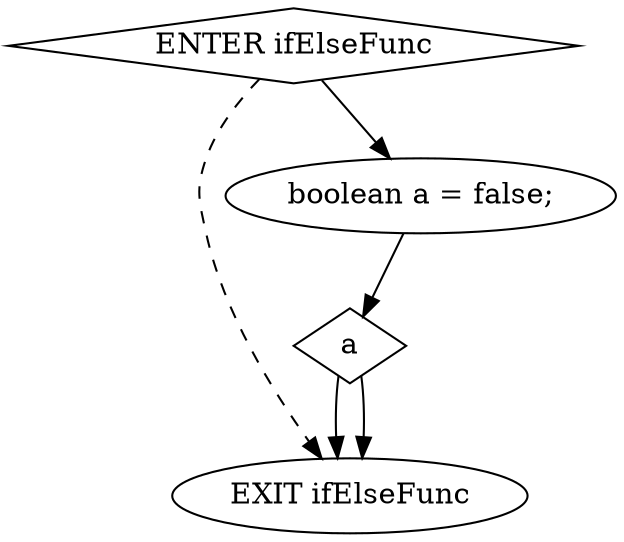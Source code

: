 digraph G {
  0 [ shape="diamond" label="ENTER ifElseFunc" ];
  1 [ label="EXIT ifElseFunc" ];
  2 [ label="boolean a = false;" ];
  3 [ shape="diamond" label="a" ];
  0 -> 2 [ ];
  2 -> 3 [ ];
  3 -> 1 [ ];
  3 -> 1 [ ];
  0 -> 1 [ style="dashed" ];
}
